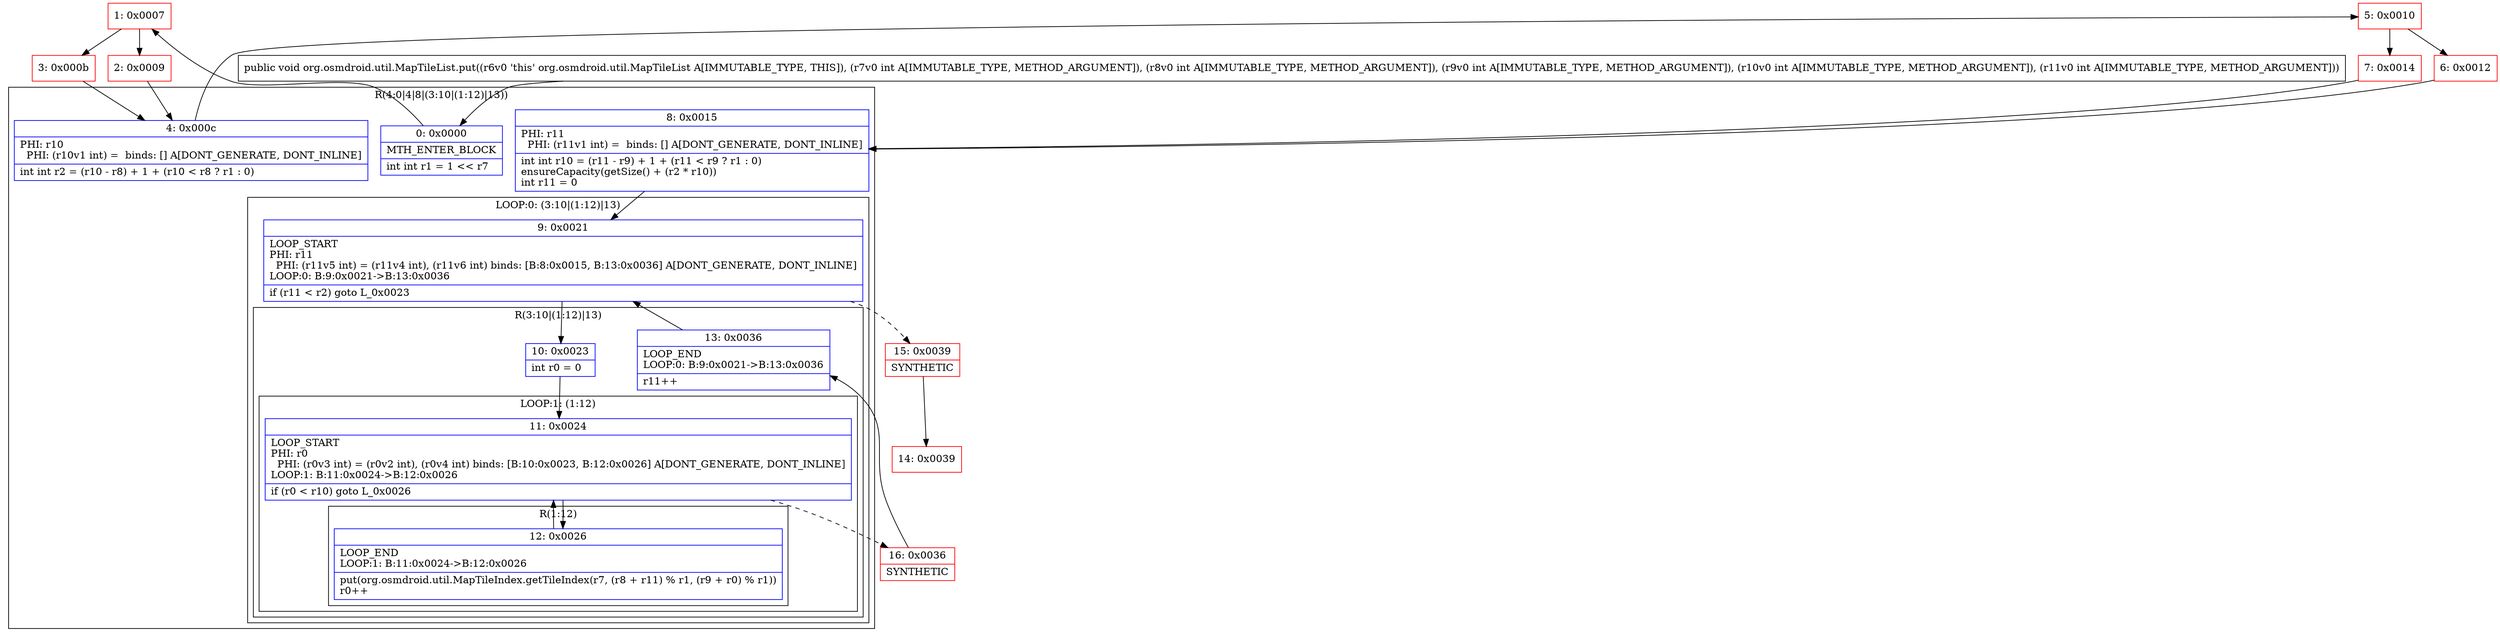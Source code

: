 digraph "CFG fororg.osmdroid.util.MapTileList.put(IIIII)V" {
subgraph cluster_Region_307300008 {
label = "R(4:0|4|8|(3:10|(1:12)|13))";
node [shape=record,color=blue];
Node_0 [shape=record,label="{0\:\ 0x0000|MTH_ENTER_BLOCK\l|int int r1 = 1 \<\< r7\l}"];
Node_4 [shape=record,label="{4\:\ 0x000c|PHI: r10 \l  PHI: (r10v1 int) =  binds: [] A[DONT_GENERATE, DONT_INLINE]\l|int int r2 = (r10 \- r8) + 1 + (r10 \< r8 ? r1 : 0)\l}"];
Node_8 [shape=record,label="{8\:\ 0x0015|PHI: r11 \l  PHI: (r11v1 int) =  binds: [] A[DONT_GENERATE, DONT_INLINE]\l|int int r10 = (r11 \- r9) + 1 + (r11 \< r9 ? r1 : 0)\lensureCapacity(getSize() + (r2 * r10))\lint r11 = 0\l}"];
subgraph cluster_LoopRegion_1113123532 {
label = "LOOP:0: (3:10|(1:12)|13)";
node [shape=record,color=blue];
Node_9 [shape=record,label="{9\:\ 0x0021|LOOP_START\lPHI: r11 \l  PHI: (r11v5 int) = (r11v4 int), (r11v6 int) binds: [B:8:0x0015, B:13:0x0036] A[DONT_GENERATE, DONT_INLINE]\lLOOP:0: B:9:0x0021\-\>B:13:0x0036\l|if (r11 \< r2) goto L_0x0023\l}"];
subgraph cluster_Region_1300991077 {
label = "R(3:10|(1:12)|13)";
node [shape=record,color=blue];
Node_10 [shape=record,label="{10\:\ 0x0023|int r0 = 0\l}"];
subgraph cluster_LoopRegion_1467327589 {
label = "LOOP:1: (1:12)";
node [shape=record,color=blue];
Node_11 [shape=record,label="{11\:\ 0x0024|LOOP_START\lPHI: r0 \l  PHI: (r0v3 int) = (r0v2 int), (r0v4 int) binds: [B:10:0x0023, B:12:0x0026] A[DONT_GENERATE, DONT_INLINE]\lLOOP:1: B:11:0x0024\-\>B:12:0x0026\l|if (r0 \< r10) goto L_0x0026\l}"];
subgraph cluster_Region_644224130 {
label = "R(1:12)";
node [shape=record,color=blue];
Node_12 [shape=record,label="{12\:\ 0x0026|LOOP_END\lLOOP:1: B:11:0x0024\-\>B:12:0x0026\l|put(org.osmdroid.util.MapTileIndex.getTileIndex(r7, (r8 + r11) % r1, (r9 + r0) % r1))\lr0++\l}"];
}
}
Node_13 [shape=record,label="{13\:\ 0x0036|LOOP_END\lLOOP:0: B:9:0x0021\-\>B:13:0x0036\l|r11++\l}"];
}
}
}
Node_1 [shape=record,color=red,label="{1\:\ 0x0007}"];
Node_2 [shape=record,color=red,label="{2\:\ 0x0009}"];
Node_3 [shape=record,color=red,label="{3\:\ 0x000b}"];
Node_5 [shape=record,color=red,label="{5\:\ 0x0010}"];
Node_6 [shape=record,color=red,label="{6\:\ 0x0012}"];
Node_7 [shape=record,color=red,label="{7\:\ 0x0014}"];
Node_14 [shape=record,color=red,label="{14\:\ 0x0039}"];
Node_15 [shape=record,color=red,label="{15\:\ 0x0039|SYNTHETIC\l}"];
Node_16 [shape=record,color=red,label="{16\:\ 0x0036|SYNTHETIC\l}"];
MethodNode[shape=record,label="{public void org.osmdroid.util.MapTileList.put((r6v0 'this' org.osmdroid.util.MapTileList A[IMMUTABLE_TYPE, THIS]), (r7v0 int A[IMMUTABLE_TYPE, METHOD_ARGUMENT]), (r8v0 int A[IMMUTABLE_TYPE, METHOD_ARGUMENT]), (r9v0 int A[IMMUTABLE_TYPE, METHOD_ARGUMENT]), (r10v0 int A[IMMUTABLE_TYPE, METHOD_ARGUMENT]), (r11v0 int A[IMMUTABLE_TYPE, METHOD_ARGUMENT])) }"];
MethodNode -> Node_0;
Node_0 -> Node_1;
Node_4 -> Node_5;
Node_8 -> Node_9;
Node_9 -> Node_10;
Node_9 -> Node_15[style=dashed];
Node_10 -> Node_11;
Node_11 -> Node_12;
Node_11 -> Node_16[style=dashed];
Node_12 -> Node_11;
Node_13 -> Node_9;
Node_1 -> Node_2;
Node_1 -> Node_3;
Node_2 -> Node_4;
Node_3 -> Node_4;
Node_5 -> Node_6;
Node_5 -> Node_7;
Node_6 -> Node_8;
Node_7 -> Node_8;
Node_15 -> Node_14;
Node_16 -> Node_13;
}

